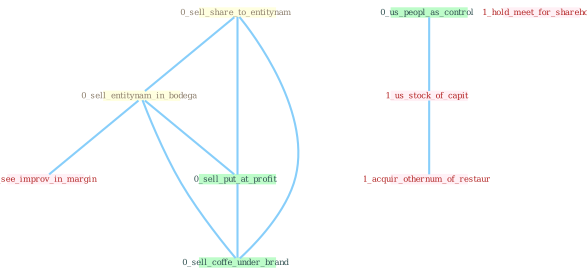 Graph G{ 
    node
    [shape=polygon,style=filled,width=.5,height=.06,color="#BDFCC9",fixedsize=true,fontsize=4,
    fontcolor="#2f4f4f"];
    {node
    [color="#ffffe0", fontcolor="#8b7d6b"] "0_sell_share_to_entitynam " "0_sell_entitynam_in_bodega "}
{node [color="#fff0f5", fontcolor="#b22222"] "1_us_stock_of_capit " "1_see_improv_in_margin " "1_hold_meet_for_sharehold " "1_acquir_othernum_of_restaur "}
edge [color="#B0E2FF"];

	"0_sell_share_to_entitynam " -- "0_sell_entitynam_in_bodega " [w="1", color="#87cefa" ];
	"0_sell_share_to_entitynam " -- "0_sell_put_at_profit " [w="1", color="#87cefa" ];
	"0_sell_share_to_entitynam " -- "0_sell_coffe_under_brand " [w="1", color="#87cefa" ];
	"0_sell_entitynam_in_bodega " -- "0_sell_put_at_profit " [w="1", color="#87cefa" ];
	"0_sell_entitynam_in_bodega " -- "1_see_improv_in_margin " [w="1", color="#87cefa" ];
	"0_sell_entitynam_in_bodega " -- "0_sell_coffe_under_brand " [w="1", color="#87cefa" ];
	"0_us_peopl_as_control " -- "1_us_stock_of_capit " [w="1", color="#87cefa" ];
	"0_sell_put_at_profit " -- "0_sell_coffe_under_brand " [w="1", color="#87cefa" ];
	"1_us_stock_of_capit " -- "1_acquir_othernum_of_restaur " [w="1", color="#87cefa" ];
}